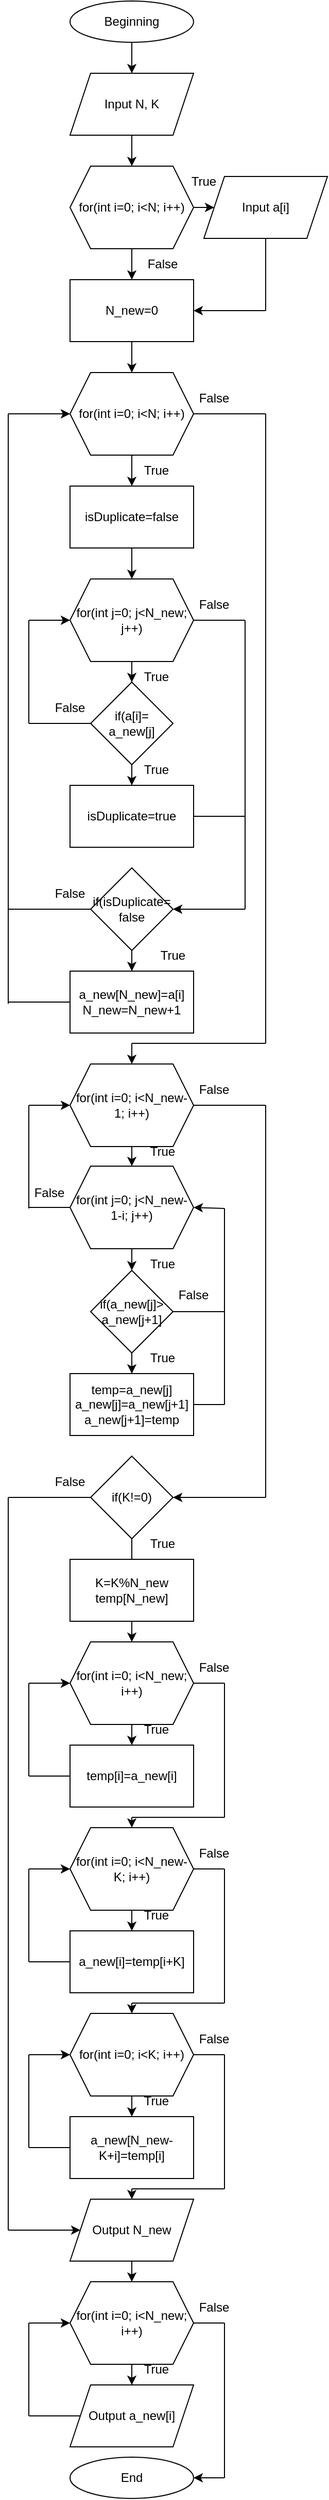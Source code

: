 <mxfile version="22.1.4" type="github">
  <diagram name="Страница — 1" id="l7LLKRYS1CDSjIgACpEa">
    <mxGraphModel dx="1105" dy="595" grid="1" gridSize="10" guides="1" tooltips="1" connect="1" arrows="1" fold="1" page="1" pageScale="1" pageWidth="827" pageHeight="1169" math="0" shadow="0">
      <root>
        <mxCell id="0" />
        <mxCell id="1" parent="0" />
        <mxCell id="WEp8lpsz-W-8RyHc5n8z-14" value="" style="edgeStyle=orthogonalEdgeStyle;rounded=0;orthogonalLoop=1;jettySize=auto;html=1;" edge="1" parent="1" source="WEp8lpsz-W-8RyHc5n8z-1" target="WEp8lpsz-W-8RyHc5n8z-2">
          <mxGeometry relative="1" as="geometry" />
        </mxCell>
        <mxCell id="WEp8lpsz-W-8RyHc5n8z-1" value="Beginning" style="ellipse;whiteSpace=wrap;html=1;" vertex="1" parent="1">
          <mxGeometry x="330" y="40" width="120" height="40" as="geometry" />
        </mxCell>
        <mxCell id="WEp8lpsz-W-8RyHc5n8z-15" value="" style="edgeStyle=orthogonalEdgeStyle;rounded=0;orthogonalLoop=1;jettySize=auto;html=1;" edge="1" parent="1" source="WEp8lpsz-W-8RyHc5n8z-2" target="WEp8lpsz-W-8RyHc5n8z-4">
          <mxGeometry relative="1" as="geometry" />
        </mxCell>
        <mxCell id="WEp8lpsz-W-8RyHc5n8z-2" value="Input N, K" style="shape=parallelogram;perimeter=parallelogramPerimeter;whiteSpace=wrap;html=1;fixedSize=1;" vertex="1" parent="1">
          <mxGeometry x="330" y="110" width="120" height="60" as="geometry" />
        </mxCell>
        <mxCell id="WEp8lpsz-W-8RyHc5n8z-19" value="" style="edgeStyle=orthogonalEdgeStyle;rounded=0;orthogonalLoop=1;jettySize=auto;html=1;" edge="1" parent="1" source="WEp8lpsz-W-8RyHc5n8z-4" target="WEp8lpsz-W-8RyHc5n8z-6">
          <mxGeometry relative="1" as="geometry" />
        </mxCell>
        <mxCell id="WEp8lpsz-W-8RyHc5n8z-4" value="for(int i=0; i&amp;lt;N; i++)" style="shape=hexagon;perimeter=hexagonPerimeter2;whiteSpace=wrap;html=1;fixedSize=1;" vertex="1" parent="1">
          <mxGeometry x="330" y="200" width="120" height="80" as="geometry" />
        </mxCell>
        <mxCell id="WEp8lpsz-W-8RyHc5n8z-5" value="Input a[i]" style="shape=parallelogram;perimeter=parallelogramPerimeter;whiteSpace=wrap;html=1;fixedSize=1;" vertex="1" parent="1">
          <mxGeometry x="460" y="210" width="120" height="60" as="geometry" />
        </mxCell>
        <mxCell id="WEp8lpsz-W-8RyHc5n8z-20" value="" style="edgeStyle=orthogonalEdgeStyle;rounded=0;orthogonalLoop=1;jettySize=auto;html=1;" edge="1" parent="1" source="WEp8lpsz-W-8RyHc5n8z-6" target="WEp8lpsz-W-8RyHc5n8z-7">
          <mxGeometry relative="1" as="geometry" />
        </mxCell>
        <mxCell id="WEp8lpsz-W-8RyHc5n8z-6" value="N_new=0" style="rounded=0;whiteSpace=wrap;html=1;" vertex="1" parent="1">
          <mxGeometry x="330" y="310" width="120" height="60" as="geometry" />
        </mxCell>
        <mxCell id="WEp8lpsz-W-8RyHc5n8z-21" value="" style="edgeStyle=orthogonalEdgeStyle;rounded=0;orthogonalLoop=1;jettySize=auto;html=1;" edge="1" parent="1" source="WEp8lpsz-W-8RyHc5n8z-7" target="WEp8lpsz-W-8RyHc5n8z-8">
          <mxGeometry relative="1" as="geometry" />
        </mxCell>
        <mxCell id="WEp8lpsz-W-8RyHc5n8z-7" value="for(int i=0; i&amp;lt;N; i++)" style="shape=hexagon;perimeter=hexagonPerimeter2;whiteSpace=wrap;html=1;fixedSize=1;" vertex="1" parent="1">
          <mxGeometry x="330" y="400" width="120" height="80" as="geometry" />
        </mxCell>
        <mxCell id="WEp8lpsz-W-8RyHc5n8z-22" value="" style="edgeStyle=orthogonalEdgeStyle;rounded=0;orthogonalLoop=1;jettySize=auto;html=1;" edge="1" parent="1" source="WEp8lpsz-W-8RyHc5n8z-8" target="WEp8lpsz-W-8RyHc5n8z-9">
          <mxGeometry relative="1" as="geometry" />
        </mxCell>
        <mxCell id="WEp8lpsz-W-8RyHc5n8z-8" value="isDuplicate=false" style="rounded=0;whiteSpace=wrap;html=1;" vertex="1" parent="1">
          <mxGeometry x="330" y="510" width="120" height="60" as="geometry" />
        </mxCell>
        <mxCell id="WEp8lpsz-W-8RyHc5n8z-23" value="" style="edgeStyle=orthogonalEdgeStyle;rounded=0;orthogonalLoop=1;jettySize=auto;html=1;" edge="1" parent="1" source="WEp8lpsz-W-8RyHc5n8z-9" target="WEp8lpsz-W-8RyHc5n8z-10">
          <mxGeometry relative="1" as="geometry" />
        </mxCell>
        <mxCell id="WEp8lpsz-W-8RyHc5n8z-9" value="for(int j=0; j&amp;lt;N_new; j++)" style="shape=hexagon;perimeter=hexagonPerimeter2;whiteSpace=wrap;html=1;fixedSize=1;" vertex="1" parent="1">
          <mxGeometry x="330" y="600" width="120" height="80" as="geometry" />
        </mxCell>
        <mxCell id="WEp8lpsz-W-8RyHc5n8z-10" value="if(a[i]=&lt;br&gt;a_new[j]" style="rhombus;whiteSpace=wrap;html=1;" vertex="1" parent="1">
          <mxGeometry x="350" y="700" width="80" height="80" as="geometry" />
        </mxCell>
        <mxCell id="WEp8lpsz-W-8RyHc5n8z-11" value="isDuplicate=true" style="rounded=0;whiteSpace=wrap;html=1;" vertex="1" parent="1">
          <mxGeometry x="330" y="800" width="120" height="60" as="geometry" />
        </mxCell>
        <mxCell id="WEp8lpsz-W-8RyHc5n8z-34" value="" style="edgeStyle=orthogonalEdgeStyle;rounded=0;orthogonalLoop=1;jettySize=auto;html=1;" edge="1" parent="1" source="WEp8lpsz-W-8RyHc5n8z-12" target="WEp8lpsz-W-8RyHc5n8z-13">
          <mxGeometry relative="1" as="geometry" />
        </mxCell>
        <mxCell id="WEp8lpsz-W-8RyHc5n8z-12" value="if(isDuplicate=&lt;br&gt;false" style="rhombus;whiteSpace=wrap;html=1;" vertex="1" parent="1">
          <mxGeometry x="350" y="880" width="80" height="80" as="geometry" />
        </mxCell>
        <mxCell id="WEp8lpsz-W-8RyHc5n8z-13" value="a_new[N_new]=a[i]&lt;br&gt;N_new=N_new+1" style="rounded=0;whiteSpace=wrap;html=1;" vertex="1" parent="1">
          <mxGeometry x="330" y="980" width="120" height="60" as="geometry" />
        </mxCell>
        <mxCell id="WEp8lpsz-W-8RyHc5n8z-16" value="" style="endArrow=classic;html=1;rounded=0;entryX=0;entryY=0.5;entryDx=0;entryDy=0;exitX=1;exitY=0.5;exitDx=0;exitDy=0;" edge="1" parent="1" source="WEp8lpsz-W-8RyHc5n8z-4" target="WEp8lpsz-W-8RyHc5n8z-5">
          <mxGeometry width="50" height="50" relative="1" as="geometry">
            <mxPoint x="390" y="240" as="sourcePoint" />
            <mxPoint x="440" y="190" as="targetPoint" />
          </mxGeometry>
        </mxCell>
        <mxCell id="WEp8lpsz-W-8RyHc5n8z-17" value="" style="endArrow=none;html=1;rounded=0;entryX=0.5;entryY=1;entryDx=0;entryDy=0;" edge="1" parent="1" target="WEp8lpsz-W-8RyHc5n8z-5">
          <mxGeometry width="50" height="50" relative="1" as="geometry">
            <mxPoint x="520" y="340" as="sourcePoint" />
            <mxPoint x="440" y="190" as="targetPoint" />
          </mxGeometry>
        </mxCell>
        <mxCell id="WEp8lpsz-W-8RyHc5n8z-18" value="" style="endArrow=classic;html=1;rounded=0;entryX=1;entryY=0.5;entryDx=0;entryDy=0;" edge="1" parent="1" target="WEp8lpsz-W-8RyHc5n8z-6">
          <mxGeometry width="50" height="50" relative="1" as="geometry">
            <mxPoint x="520" y="340" as="sourcePoint" />
            <mxPoint x="440" y="190" as="targetPoint" />
          </mxGeometry>
        </mxCell>
        <mxCell id="WEp8lpsz-W-8RyHc5n8z-25" value="" style="endArrow=classic;html=1;rounded=0;entryX=0.5;entryY=0;entryDx=0;entryDy=0;exitX=0.5;exitY=1;exitDx=0;exitDy=0;" edge="1" parent="1" source="WEp8lpsz-W-8RyHc5n8z-10" target="WEp8lpsz-W-8RyHc5n8z-11">
          <mxGeometry width="50" height="50" relative="1" as="geometry">
            <mxPoint x="390" y="810" as="sourcePoint" />
            <mxPoint x="440" y="760" as="targetPoint" />
          </mxGeometry>
        </mxCell>
        <mxCell id="WEp8lpsz-W-8RyHc5n8z-26" value="" style="endArrow=none;html=1;rounded=0;exitX=1;exitY=0.5;exitDx=0;exitDy=0;" edge="1" parent="1" source="WEp8lpsz-W-8RyHc5n8z-11">
          <mxGeometry width="50" height="50" relative="1" as="geometry">
            <mxPoint x="390" y="810" as="sourcePoint" />
            <mxPoint x="500" y="830" as="targetPoint" />
          </mxGeometry>
        </mxCell>
        <mxCell id="WEp8lpsz-W-8RyHc5n8z-27" value="" style="endArrow=none;html=1;rounded=0;exitX=1;exitY=0.5;exitDx=0;exitDy=0;" edge="1" parent="1" source="WEp8lpsz-W-8RyHc5n8z-9">
          <mxGeometry width="50" height="50" relative="1" as="geometry">
            <mxPoint x="390" y="810" as="sourcePoint" />
            <mxPoint x="500" y="640" as="targetPoint" />
          </mxGeometry>
        </mxCell>
        <mxCell id="WEp8lpsz-W-8RyHc5n8z-28" value="" style="endArrow=none;html=1;rounded=0;" edge="1" parent="1">
          <mxGeometry width="50" height="50" relative="1" as="geometry">
            <mxPoint x="500" y="920" as="sourcePoint" />
            <mxPoint x="500" y="640" as="targetPoint" />
          </mxGeometry>
        </mxCell>
        <mxCell id="WEp8lpsz-W-8RyHc5n8z-29" value="" style="endArrow=classic;html=1;rounded=0;entryX=1;entryY=0.5;entryDx=0;entryDy=0;" edge="1" parent="1" target="WEp8lpsz-W-8RyHc5n8z-12">
          <mxGeometry width="50" height="50" relative="1" as="geometry">
            <mxPoint x="500" y="920" as="sourcePoint" />
            <mxPoint x="420" y="760" as="targetPoint" />
          </mxGeometry>
        </mxCell>
        <mxCell id="WEp8lpsz-W-8RyHc5n8z-30" value="" style="endArrow=none;html=1;rounded=0;entryX=0;entryY=0.5;entryDx=0;entryDy=0;" edge="1" parent="1" target="WEp8lpsz-W-8RyHc5n8z-10">
          <mxGeometry width="50" height="50" relative="1" as="geometry">
            <mxPoint x="290" y="740" as="sourcePoint" />
            <mxPoint x="420" y="760" as="targetPoint" />
          </mxGeometry>
        </mxCell>
        <mxCell id="WEp8lpsz-W-8RyHc5n8z-31" value="" style="endArrow=none;html=1;rounded=0;" edge="1" parent="1">
          <mxGeometry width="50" height="50" relative="1" as="geometry">
            <mxPoint x="290" y="740" as="sourcePoint" />
            <mxPoint x="290" y="640" as="targetPoint" />
          </mxGeometry>
        </mxCell>
        <mxCell id="WEp8lpsz-W-8RyHc5n8z-32" value="" style="endArrow=classic;html=1;rounded=0;entryX=0;entryY=0.5;entryDx=0;entryDy=0;" edge="1" parent="1" target="WEp8lpsz-W-8RyHc5n8z-9">
          <mxGeometry width="50" height="50" relative="1" as="geometry">
            <mxPoint x="290" y="640" as="sourcePoint" />
            <mxPoint x="420" y="760" as="targetPoint" />
          </mxGeometry>
        </mxCell>
        <mxCell id="WEp8lpsz-W-8RyHc5n8z-33" value="" style="endArrow=classic;html=1;rounded=0;entryX=0;entryY=0.5;entryDx=0;entryDy=0;" edge="1" parent="1" target="WEp8lpsz-W-8RyHc5n8z-7">
          <mxGeometry width="50" height="50" relative="1" as="geometry">
            <mxPoint x="270" y="440" as="sourcePoint" />
            <mxPoint x="420" y="810" as="targetPoint" />
          </mxGeometry>
        </mxCell>
        <mxCell id="WEp8lpsz-W-8RyHc5n8z-35" value="" style="endArrow=none;html=1;rounded=0;" edge="1" parent="1">
          <mxGeometry width="50" height="50" relative="1" as="geometry">
            <mxPoint x="270" y="1011.6" as="sourcePoint" />
            <mxPoint x="270" y="440" as="targetPoint" />
          </mxGeometry>
        </mxCell>
        <mxCell id="WEp8lpsz-W-8RyHc5n8z-36" value="" style="endArrow=none;html=1;rounded=0;entryX=0;entryY=0.5;entryDx=0;entryDy=0;" edge="1" parent="1" target="WEp8lpsz-W-8RyHc5n8z-13">
          <mxGeometry width="50" height="50" relative="1" as="geometry">
            <mxPoint x="270" y="1010" as="sourcePoint" />
            <mxPoint x="430" y="1030" as="targetPoint" />
          </mxGeometry>
        </mxCell>
        <mxCell id="WEp8lpsz-W-8RyHc5n8z-37" value="" style="endArrow=none;html=1;rounded=0;exitX=0;exitY=0.5;exitDx=0;exitDy=0;" edge="1" parent="1" source="WEp8lpsz-W-8RyHc5n8z-12">
          <mxGeometry width="50" height="50" relative="1" as="geometry">
            <mxPoint x="460" y="770" as="sourcePoint" />
            <mxPoint x="270" y="920" as="targetPoint" />
          </mxGeometry>
        </mxCell>
        <mxCell id="WEp8lpsz-W-8RyHc5n8z-38" value="" style="endArrow=none;html=1;rounded=0;entryX=1;entryY=0.5;entryDx=0;entryDy=0;" edge="1" parent="1" target="WEp8lpsz-W-8RyHc5n8z-7">
          <mxGeometry width="50" height="50" relative="1" as="geometry">
            <mxPoint x="520" y="440" as="sourcePoint" />
            <mxPoint x="510" y="480" as="targetPoint" />
          </mxGeometry>
        </mxCell>
        <mxCell id="WEp8lpsz-W-8RyHc5n8z-39" value="" style="endArrow=none;html=1;rounded=0;" edge="1" parent="1">
          <mxGeometry width="50" height="50" relative="1" as="geometry">
            <mxPoint x="520" y="1050" as="sourcePoint" />
            <mxPoint x="520" y="440" as="targetPoint" />
          </mxGeometry>
        </mxCell>
        <mxCell id="WEp8lpsz-W-8RyHc5n8z-40" value="for(int i=0; i&amp;lt;N_new-1; i++)" style="shape=hexagon;perimeter=hexagonPerimeter2;whiteSpace=wrap;html=1;fixedSize=1;" vertex="1" parent="1">
          <mxGeometry x="330" y="1070" width="120" height="80" as="geometry" />
        </mxCell>
        <mxCell id="WEp8lpsz-W-8RyHc5n8z-41" value="" style="endArrow=classic;html=1;rounded=0;entryX=0.5;entryY=0;entryDx=0;entryDy=0;" edge="1" parent="1" target="WEp8lpsz-W-8RyHc5n8z-40">
          <mxGeometry width="50" height="50" relative="1" as="geometry">
            <mxPoint x="390" y="1050" as="sourcePoint" />
            <mxPoint x="480" y="1080" as="targetPoint" />
          </mxGeometry>
        </mxCell>
        <mxCell id="WEp8lpsz-W-8RyHc5n8z-46" value="" style="edgeStyle=orthogonalEdgeStyle;rounded=0;orthogonalLoop=1;jettySize=auto;html=1;" edge="1" parent="1" source="WEp8lpsz-W-8RyHc5n8z-42" target="WEp8lpsz-W-8RyHc5n8z-43">
          <mxGeometry relative="1" as="geometry" />
        </mxCell>
        <mxCell id="WEp8lpsz-W-8RyHc5n8z-42" value="for(int j=0; j&amp;lt;N_new-1-i; j++)" style="shape=hexagon;perimeter=hexagonPerimeter2;whiteSpace=wrap;html=1;fixedSize=1;" vertex="1" parent="1">
          <mxGeometry x="330" y="1169" width="120" height="80" as="geometry" />
        </mxCell>
        <mxCell id="WEp8lpsz-W-8RyHc5n8z-47" value="" style="edgeStyle=orthogonalEdgeStyle;rounded=0;orthogonalLoop=1;jettySize=auto;html=1;" edge="1" parent="1" source="WEp8lpsz-W-8RyHc5n8z-43" target="WEp8lpsz-W-8RyHc5n8z-44">
          <mxGeometry relative="1" as="geometry" />
        </mxCell>
        <mxCell id="WEp8lpsz-W-8RyHc5n8z-43" value="if(a_new[j]&amp;gt;&lt;br&gt;a_new[j+1]" style="rhombus;whiteSpace=wrap;html=1;" vertex="1" parent="1">
          <mxGeometry x="350" y="1270" width="80" height="80" as="geometry" />
        </mxCell>
        <mxCell id="WEp8lpsz-W-8RyHc5n8z-44" value="temp=a_new[j]&lt;br&gt;a_new[j]=a_new[j+1]&lt;br&gt;a_new[j+1]=temp" style="rounded=0;whiteSpace=wrap;html=1;" vertex="1" parent="1">
          <mxGeometry x="330" y="1370" width="120" height="60" as="geometry" />
        </mxCell>
        <mxCell id="WEp8lpsz-W-8RyHc5n8z-45" value="" style="endArrow=classic;html=1;rounded=0;entryX=0.5;entryY=0;entryDx=0;entryDy=0;exitX=0.5;exitY=1;exitDx=0;exitDy=0;" edge="1" parent="1" source="WEp8lpsz-W-8RyHc5n8z-40" target="WEp8lpsz-W-8RyHc5n8z-42">
          <mxGeometry width="50" height="50" relative="1" as="geometry">
            <mxPoint x="460" y="1250" as="sourcePoint" />
            <mxPoint x="510" y="1200" as="targetPoint" />
          </mxGeometry>
        </mxCell>
        <mxCell id="WEp8lpsz-W-8RyHc5n8z-48" value="" style="endArrow=none;html=1;rounded=0;exitX=0;exitY=0.5;exitDx=0;exitDy=0;" edge="1" parent="1" source="WEp8lpsz-W-8RyHc5n8z-42">
          <mxGeometry width="50" height="50" relative="1" as="geometry">
            <mxPoint x="460" y="1250" as="sourcePoint" />
            <mxPoint x="290" y="1209" as="targetPoint" />
          </mxGeometry>
        </mxCell>
        <mxCell id="WEp8lpsz-W-8RyHc5n8z-49" value="" style="endArrow=none;html=1;rounded=0;" edge="1" parent="1">
          <mxGeometry width="50" height="50" relative="1" as="geometry">
            <mxPoint x="480" y="1310" as="sourcePoint" />
            <mxPoint x="430" y="1310" as="targetPoint" />
          </mxGeometry>
        </mxCell>
        <mxCell id="WEp8lpsz-W-8RyHc5n8z-50" value="" style="endArrow=none;html=1;rounded=0;" edge="1" parent="1">
          <mxGeometry width="50" height="50" relative="1" as="geometry">
            <mxPoint x="480" y="1400" as="sourcePoint" />
            <mxPoint x="450" y="1400" as="targetPoint" />
          </mxGeometry>
        </mxCell>
        <mxCell id="WEp8lpsz-W-8RyHc5n8z-51" value="" style="endArrow=none;html=1;rounded=0;" edge="1" parent="1">
          <mxGeometry width="50" height="50" relative="1" as="geometry">
            <mxPoint x="290" y="1210" as="sourcePoint" />
            <mxPoint x="290" y="1110" as="targetPoint" />
          </mxGeometry>
        </mxCell>
        <mxCell id="WEp8lpsz-W-8RyHc5n8z-52" value="" style="endArrow=classic;html=1;rounded=0;entryX=0;entryY=0.5;entryDx=0;entryDy=0;" edge="1" parent="1" target="WEp8lpsz-W-8RyHc5n8z-40">
          <mxGeometry width="50" height="50" relative="1" as="geometry">
            <mxPoint x="290" y="1110" as="sourcePoint" />
            <mxPoint x="510" y="1200" as="targetPoint" />
          </mxGeometry>
        </mxCell>
        <mxCell id="WEp8lpsz-W-8RyHc5n8z-53" value="" style="endArrow=none;html=1;rounded=0;" edge="1" parent="1">
          <mxGeometry width="50" height="50" relative="1" as="geometry">
            <mxPoint x="520" y="1050" as="sourcePoint" />
            <mxPoint x="390" y="1050" as="targetPoint" />
          </mxGeometry>
        </mxCell>
        <mxCell id="WEp8lpsz-W-8RyHc5n8z-54" value="" style="endArrow=none;html=1;rounded=0;exitX=1;exitY=0.5;exitDx=0;exitDy=0;" edge="1" parent="1" source="WEp8lpsz-W-8RyHc5n8z-40">
          <mxGeometry width="50" height="50" relative="1" as="geometry">
            <mxPoint x="460" y="1250" as="sourcePoint" />
            <mxPoint x="520" y="1110" as="targetPoint" />
          </mxGeometry>
        </mxCell>
        <mxCell id="WEp8lpsz-W-8RyHc5n8z-55" value="" style="endArrow=none;html=1;rounded=0;" edge="1" parent="1">
          <mxGeometry width="50" height="50" relative="1" as="geometry">
            <mxPoint x="520" y="1490" as="sourcePoint" />
            <mxPoint x="520" y="1110" as="targetPoint" />
          </mxGeometry>
        </mxCell>
        <mxCell id="WEp8lpsz-W-8RyHc5n8z-66" value="" style="edgeStyle=orthogonalEdgeStyle;rounded=0;orthogonalLoop=1;jettySize=auto;html=1;" edge="1" parent="1" source="WEp8lpsz-W-8RyHc5n8z-57" target="WEp8lpsz-W-8RyHc5n8z-60">
          <mxGeometry relative="1" as="geometry" />
        </mxCell>
        <mxCell id="WEp8lpsz-W-8RyHc5n8z-57" value="if(K!=0)" style="rhombus;whiteSpace=wrap;html=1;" vertex="1" parent="1">
          <mxGeometry x="350" y="1450" width="80" height="80" as="geometry" />
        </mxCell>
        <mxCell id="WEp8lpsz-W-8RyHc5n8z-58" value="" style="endArrow=classic;html=1;rounded=0;entryX=1;entryY=0.5;entryDx=0;entryDy=0;" edge="1" parent="1" target="WEp8lpsz-W-8RyHc5n8z-57">
          <mxGeometry width="50" height="50" relative="1" as="geometry">
            <mxPoint x="520" y="1490" as="sourcePoint" />
            <mxPoint x="510" y="1380" as="targetPoint" />
          </mxGeometry>
        </mxCell>
        <mxCell id="WEp8lpsz-W-8RyHc5n8z-59" value="K=K%N_new&lt;br&gt;temp[N_new]" style="rounded=0;whiteSpace=wrap;html=1;" vertex="1" parent="1">
          <mxGeometry x="330" y="1550" width="120" height="60" as="geometry" />
        </mxCell>
        <mxCell id="WEp8lpsz-W-8RyHc5n8z-60" value="for(int i=0; i&amp;lt;N_new; i++)" style="shape=hexagon;perimeter=hexagonPerimeter2;whiteSpace=wrap;html=1;fixedSize=1;" vertex="1" parent="1">
          <mxGeometry x="330" y="1630" width="120" height="80" as="geometry" />
        </mxCell>
        <mxCell id="WEp8lpsz-W-8RyHc5n8z-61" value="temp[i]=a_new[i]" style="rounded=0;whiteSpace=wrap;html=1;" vertex="1" parent="1">
          <mxGeometry x="330" y="1730" width="120" height="60" as="geometry" />
        </mxCell>
        <mxCell id="WEp8lpsz-W-8RyHc5n8z-62" value="for(int i=0; i&amp;lt;N_new-K; i++)" style="shape=hexagon;perimeter=hexagonPerimeter2;whiteSpace=wrap;html=1;fixedSize=1;" vertex="1" parent="1">
          <mxGeometry x="330" y="1810" width="120" height="80" as="geometry" />
        </mxCell>
        <mxCell id="WEp8lpsz-W-8RyHc5n8z-63" value="a_new[i]=temp[i+K]" style="rounded=0;whiteSpace=wrap;html=1;" vertex="1" parent="1">
          <mxGeometry x="330" y="1910" width="120" height="60" as="geometry" />
        </mxCell>
        <mxCell id="WEp8lpsz-W-8RyHc5n8z-64" value="for(int i=0; i&amp;lt;K; i++)" style="shape=hexagon;perimeter=hexagonPerimeter2;whiteSpace=wrap;html=1;fixedSize=1;" vertex="1" parent="1">
          <mxGeometry x="330" y="1990" width="120" height="80" as="geometry" />
        </mxCell>
        <mxCell id="WEp8lpsz-W-8RyHc5n8z-65" value="a_new[N_new-K+i]=temp[i]" style="rounded=0;whiteSpace=wrap;html=1;" vertex="1" parent="1">
          <mxGeometry x="330" y="2090" width="120" height="60" as="geometry" />
        </mxCell>
        <mxCell id="WEp8lpsz-W-8RyHc5n8z-69" value="" style="endArrow=classic;html=1;rounded=0;entryX=0.5;entryY=0;entryDx=0;entryDy=0;exitX=0.5;exitY=1;exitDx=0;exitDy=0;" edge="1" parent="1" source="WEp8lpsz-W-8RyHc5n8z-60" target="WEp8lpsz-W-8RyHc5n8z-61">
          <mxGeometry width="50" height="50" relative="1" as="geometry">
            <mxPoint x="460" y="1670" as="sourcePoint" />
            <mxPoint x="510" y="1620" as="targetPoint" />
          </mxGeometry>
        </mxCell>
        <mxCell id="WEp8lpsz-W-8RyHc5n8z-70" value="" style="endArrow=none;html=1;rounded=0;exitX=0;exitY=0.5;exitDx=0;exitDy=0;" edge="1" parent="1" source="WEp8lpsz-W-8RyHc5n8z-61">
          <mxGeometry width="50" height="50" relative="1" as="geometry">
            <mxPoint x="460" y="1670" as="sourcePoint" />
            <mxPoint x="290" y="1760" as="targetPoint" />
          </mxGeometry>
        </mxCell>
        <mxCell id="WEp8lpsz-W-8RyHc5n8z-71" value="" style="endArrow=none;html=1;rounded=0;" edge="1" parent="1">
          <mxGeometry width="50" height="50" relative="1" as="geometry">
            <mxPoint x="290" y="1760" as="sourcePoint" />
            <mxPoint x="290" y="1670" as="targetPoint" />
          </mxGeometry>
        </mxCell>
        <mxCell id="WEp8lpsz-W-8RyHc5n8z-72" value="" style="endArrow=classic;html=1;rounded=0;entryX=0;entryY=0.5;entryDx=0;entryDy=0;" edge="1" parent="1" target="WEp8lpsz-W-8RyHc5n8z-60">
          <mxGeometry width="50" height="50" relative="1" as="geometry">
            <mxPoint x="290" y="1670" as="sourcePoint" />
            <mxPoint x="510" y="1620" as="targetPoint" />
          </mxGeometry>
        </mxCell>
        <mxCell id="WEp8lpsz-W-8RyHc5n8z-73" value="" style="endArrow=none;html=1;rounded=0;exitX=0;exitY=0.5;exitDx=0;exitDy=0;" edge="1" parent="1">
          <mxGeometry width="50" height="50" relative="1" as="geometry">
            <mxPoint x="330" y="1940" as="sourcePoint" />
            <mxPoint x="290" y="1940" as="targetPoint" />
          </mxGeometry>
        </mxCell>
        <mxCell id="WEp8lpsz-W-8RyHc5n8z-74" value="" style="endArrow=none;html=1;rounded=0;" edge="1" parent="1">
          <mxGeometry width="50" height="50" relative="1" as="geometry">
            <mxPoint x="290" y="1940" as="sourcePoint" />
            <mxPoint x="290" y="1850" as="targetPoint" />
          </mxGeometry>
        </mxCell>
        <mxCell id="WEp8lpsz-W-8RyHc5n8z-75" value="" style="endArrow=classic;html=1;rounded=0;entryX=0;entryY=0.5;entryDx=0;entryDy=0;" edge="1" parent="1">
          <mxGeometry width="50" height="50" relative="1" as="geometry">
            <mxPoint x="290" y="1850" as="sourcePoint" />
            <mxPoint x="330" y="1850" as="targetPoint" />
          </mxGeometry>
        </mxCell>
        <mxCell id="WEp8lpsz-W-8RyHc5n8z-76" value="" style="endArrow=none;html=1;rounded=0;exitX=0;exitY=0.5;exitDx=0;exitDy=0;" edge="1" parent="1">
          <mxGeometry width="50" height="50" relative="1" as="geometry">
            <mxPoint x="330" y="2120" as="sourcePoint" />
            <mxPoint x="290" y="2120" as="targetPoint" />
          </mxGeometry>
        </mxCell>
        <mxCell id="WEp8lpsz-W-8RyHc5n8z-77" value="" style="endArrow=none;html=1;rounded=0;" edge="1" parent="1">
          <mxGeometry width="50" height="50" relative="1" as="geometry">
            <mxPoint x="290" y="2120" as="sourcePoint" />
            <mxPoint x="290" y="2030" as="targetPoint" />
          </mxGeometry>
        </mxCell>
        <mxCell id="WEp8lpsz-W-8RyHc5n8z-78" value="" style="endArrow=classic;html=1;rounded=0;entryX=0;entryY=0.5;entryDx=0;entryDy=0;" edge="1" parent="1">
          <mxGeometry width="50" height="50" relative="1" as="geometry">
            <mxPoint x="290" y="2030" as="sourcePoint" />
            <mxPoint x="330" y="2030" as="targetPoint" />
          </mxGeometry>
        </mxCell>
        <mxCell id="WEp8lpsz-W-8RyHc5n8z-79" value="" style="endArrow=none;html=1;rounded=0;entryX=1;entryY=0.5;entryDx=0;entryDy=0;" edge="1" parent="1" target="WEp8lpsz-W-8RyHc5n8z-60">
          <mxGeometry width="50" height="50" relative="1" as="geometry">
            <mxPoint x="480" y="1670" as="sourcePoint" />
            <mxPoint x="510" y="1760" as="targetPoint" />
          </mxGeometry>
        </mxCell>
        <mxCell id="WEp8lpsz-W-8RyHc5n8z-80" value="" style="endArrow=none;html=1;rounded=0;" edge="1" parent="1">
          <mxGeometry width="50" height="50" relative="1" as="geometry">
            <mxPoint x="480" y="1800" as="sourcePoint" />
            <mxPoint x="480" y="1670" as="targetPoint" />
          </mxGeometry>
        </mxCell>
        <mxCell id="WEp8lpsz-W-8RyHc5n8z-81" value="" style="endArrow=none;html=1;rounded=0;" edge="1" parent="1">
          <mxGeometry width="50" height="50" relative="1" as="geometry">
            <mxPoint x="480" y="1800" as="sourcePoint" />
            <mxPoint x="390" y="1800" as="targetPoint" />
          </mxGeometry>
        </mxCell>
        <mxCell id="WEp8lpsz-W-8RyHc5n8z-82" value="" style="endArrow=classic;html=1;rounded=0;entryX=0.5;entryY=0;entryDx=0;entryDy=0;" edge="1" parent="1" target="WEp8lpsz-W-8RyHc5n8z-62">
          <mxGeometry width="50" height="50" relative="1" as="geometry">
            <mxPoint x="390" y="1800" as="sourcePoint" />
            <mxPoint x="510" y="1760" as="targetPoint" />
          </mxGeometry>
        </mxCell>
        <mxCell id="WEp8lpsz-W-8RyHc5n8z-83" value="" style="endArrow=classic;html=1;rounded=0;entryX=0.5;entryY=0;entryDx=0;entryDy=0;exitX=0.5;exitY=1;exitDx=0;exitDy=0;" edge="1" parent="1">
          <mxGeometry width="50" height="50" relative="1" as="geometry">
            <mxPoint x="390" y="1890" as="sourcePoint" />
            <mxPoint x="390" y="1910" as="targetPoint" />
          </mxGeometry>
        </mxCell>
        <mxCell id="WEp8lpsz-W-8RyHc5n8z-84" value="" style="endArrow=none;html=1;rounded=0;entryX=1;entryY=0.5;entryDx=0;entryDy=0;" edge="1" parent="1">
          <mxGeometry width="50" height="50" relative="1" as="geometry">
            <mxPoint x="480" y="1850" as="sourcePoint" />
            <mxPoint x="450" y="1850" as="targetPoint" />
          </mxGeometry>
        </mxCell>
        <mxCell id="WEp8lpsz-W-8RyHc5n8z-85" value="" style="endArrow=none;html=1;rounded=0;" edge="1" parent="1">
          <mxGeometry width="50" height="50" relative="1" as="geometry">
            <mxPoint x="480" y="1980" as="sourcePoint" />
            <mxPoint x="480" y="1850" as="targetPoint" />
          </mxGeometry>
        </mxCell>
        <mxCell id="WEp8lpsz-W-8RyHc5n8z-86" value="" style="endArrow=none;html=1;rounded=0;" edge="1" parent="1">
          <mxGeometry width="50" height="50" relative="1" as="geometry">
            <mxPoint x="480" y="1980" as="sourcePoint" />
            <mxPoint x="390" y="1980" as="targetPoint" />
          </mxGeometry>
        </mxCell>
        <mxCell id="WEp8lpsz-W-8RyHc5n8z-87" value="" style="endArrow=classic;html=1;rounded=0;entryX=0.5;entryY=0;entryDx=0;entryDy=0;" edge="1" parent="1">
          <mxGeometry width="50" height="50" relative="1" as="geometry">
            <mxPoint x="390" y="1980" as="sourcePoint" />
            <mxPoint x="390" y="1990" as="targetPoint" />
          </mxGeometry>
        </mxCell>
        <mxCell id="WEp8lpsz-W-8RyHc5n8z-88" value="" style="endArrow=classic;html=1;rounded=0;entryX=0.5;entryY=0;entryDx=0;entryDy=0;exitX=0.5;exitY=1;exitDx=0;exitDy=0;" edge="1" parent="1">
          <mxGeometry width="50" height="50" relative="1" as="geometry">
            <mxPoint x="390" y="2070" as="sourcePoint" />
            <mxPoint x="390" y="2090" as="targetPoint" />
          </mxGeometry>
        </mxCell>
        <mxCell id="WEp8lpsz-W-8RyHc5n8z-89" value="" style="endArrow=none;html=1;rounded=0;entryX=1;entryY=0.5;entryDx=0;entryDy=0;" edge="1" parent="1">
          <mxGeometry width="50" height="50" relative="1" as="geometry">
            <mxPoint x="480" y="2030" as="sourcePoint" />
            <mxPoint x="450" y="2030" as="targetPoint" />
          </mxGeometry>
        </mxCell>
        <mxCell id="WEp8lpsz-W-8RyHc5n8z-90" value="" style="endArrow=none;html=1;rounded=0;" edge="1" parent="1">
          <mxGeometry width="50" height="50" relative="1" as="geometry">
            <mxPoint x="480" y="2160" as="sourcePoint" />
            <mxPoint x="480" y="2030" as="targetPoint" />
          </mxGeometry>
        </mxCell>
        <mxCell id="WEp8lpsz-W-8RyHc5n8z-91" value="" style="endArrow=none;html=1;rounded=0;" edge="1" parent="1">
          <mxGeometry width="50" height="50" relative="1" as="geometry">
            <mxPoint x="480" y="2160" as="sourcePoint" />
            <mxPoint x="390" y="2160" as="targetPoint" />
          </mxGeometry>
        </mxCell>
        <mxCell id="WEp8lpsz-W-8RyHc5n8z-92" value="" style="endArrow=classic;html=1;rounded=0;entryX=0.5;entryY=0;entryDx=0;entryDy=0;" edge="1" parent="1">
          <mxGeometry width="50" height="50" relative="1" as="geometry">
            <mxPoint x="390" y="2160" as="sourcePoint" />
            <mxPoint x="390" y="2170" as="targetPoint" />
          </mxGeometry>
        </mxCell>
        <mxCell id="WEp8lpsz-W-8RyHc5n8z-97" value="" style="edgeStyle=orthogonalEdgeStyle;rounded=0;orthogonalLoop=1;jettySize=auto;html=1;" edge="1" parent="1" source="WEp8lpsz-W-8RyHc5n8z-93" target="WEp8lpsz-W-8RyHc5n8z-94">
          <mxGeometry relative="1" as="geometry" />
        </mxCell>
        <mxCell id="WEp8lpsz-W-8RyHc5n8z-93" value="Output N_new" style="shape=parallelogram;perimeter=parallelogramPerimeter;whiteSpace=wrap;html=1;fixedSize=1;" vertex="1" parent="1">
          <mxGeometry x="330" y="2170" width="120" height="60" as="geometry" />
        </mxCell>
        <mxCell id="WEp8lpsz-W-8RyHc5n8z-98" value="" style="edgeStyle=orthogonalEdgeStyle;rounded=0;orthogonalLoop=1;jettySize=auto;html=1;" edge="1" parent="1" source="WEp8lpsz-W-8RyHc5n8z-94" target="WEp8lpsz-W-8RyHc5n8z-96">
          <mxGeometry relative="1" as="geometry" />
        </mxCell>
        <mxCell id="WEp8lpsz-W-8RyHc5n8z-94" value="for(int i=0; i&amp;lt;N_new; i++)" style="shape=hexagon;perimeter=hexagonPerimeter2;whiteSpace=wrap;html=1;fixedSize=1;" vertex="1" parent="1">
          <mxGeometry x="330" y="2250" width="120" height="80" as="geometry" />
        </mxCell>
        <mxCell id="WEp8lpsz-W-8RyHc5n8z-96" value="Output a_new[i]" style="shape=parallelogram;perimeter=parallelogramPerimeter;whiteSpace=wrap;html=1;fixedSize=1;" vertex="1" parent="1">
          <mxGeometry x="330" y="2350" width="120" height="60" as="geometry" />
        </mxCell>
        <mxCell id="WEp8lpsz-W-8RyHc5n8z-99" value="" style="endArrow=none;html=1;rounded=0;exitX=0;exitY=0.5;exitDx=0;exitDy=0;" edge="1" parent="1" source="WEp8lpsz-W-8RyHc5n8z-96">
          <mxGeometry width="50" height="50" relative="1" as="geometry">
            <mxPoint x="460" y="2260" as="sourcePoint" />
            <mxPoint x="290" y="2380" as="targetPoint" />
          </mxGeometry>
        </mxCell>
        <mxCell id="WEp8lpsz-W-8RyHc5n8z-100" value="" style="endArrow=none;html=1;rounded=0;" edge="1" parent="1">
          <mxGeometry width="50" height="50" relative="1" as="geometry">
            <mxPoint x="290" y="2380" as="sourcePoint" />
            <mxPoint x="290" y="2290" as="targetPoint" />
          </mxGeometry>
        </mxCell>
        <mxCell id="WEp8lpsz-W-8RyHc5n8z-101" value="" style="endArrow=classic;html=1;rounded=0;entryX=0;entryY=0.5;entryDx=0;entryDy=0;" edge="1" parent="1" target="WEp8lpsz-W-8RyHc5n8z-94">
          <mxGeometry width="50" height="50" relative="1" as="geometry">
            <mxPoint x="290" y="2290" as="sourcePoint" />
            <mxPoint x="510" y="2210" as="targetPoint" />
          </mxGeometry>
        </mxCell>
        <mxCell id="WEp8lpsz-W-8RyHc5n8z-102" value="" style="endArrow=none;html=1;rounded=0;exitX=1;exitY=0.5;exitDx=0;exitDy=0;" edge="1" parent="1" source="WEp8lpsz-W-8RyHc5n8z-94">
          <mxGeometry width="50" height="50" relative="1" as="geometry">
            <mxPoint x="460" y="2260" as="sourcePoint" />
            <mxPoint x="480" y="2290" as="targetPoint" />
          </mxGeometry>
        </mxCell>
        <mxCell id="WEp8lpsz-W-8RyHc5n8z-103" value="" style="endArrow=none;html=1;rounded=0;" edge="1" parent="1">
          <mxGeometry width="50" height="50" relative="1" as="geometry">
            <mxPoint x="480" y="2440" as="sourcePoint" />
            <mxPoint x="480" y="2290" as="targetPoint" />
          </mxGeometry>
        </mxCell>
        <mxCell id="WEp8lpsz-W-8RyHc5n8z-104" value="End" style="ellipse;whiteSpace=wrap;html=1;" vertex="1" parent="1">
          <mxGeometry x="330" y="2420" width="120" height="40" as="geometry" />
        </mxCell>
        <mxCell id="WEp8lpsz-W-8RyHc5n8z-105" value="" style="endArrow=classic;html=1;rounded=0;entryX=1;entryY=0.5;entryDx=0;entryDy=0;" edge="1" parent="1" target="WEp8lpsz-W-8RyHc5n8z-104">
          <mxGeometry width="50" height="50" relative="1" as="geometry">
            <mxPoint x="480" y="2440" as="sourcePoint" />
            <mxPoint x="510" y="2210" as="targetPoint" />
          </mxGeometry>
        </mxCell>
        <mxCell id="WEp8lpsz-W-8RyHc5n8z-106" value="True" style="text;html=1;strokeColor=none;fillColor=none;align=center;verticalAlign=middle;whiteSpace=wrap;rounded=0;" vertex="1" parent="1">
          <mxGeometry x="430" y="200" width="60" height="30" as="geometry" />
        </mxCell>
        <mxCell id="WEp8lpsz-W-8RyHc5n8z-107" value="True" style="text;html=1;strokeColor=none;fillColor=none;align=center;verticalAlign=middle;whiteSpace=wrap;rounded=0;" vertex="1" parent="1">
          <mxGeometry x="384" y="480" width="60" height="30" as="geometry" />
        </mxCell>
        <mxCell id="WEp8lpsz-W-8RyHc5n8z-108" value="True" style="text;html=1;strokeColor=none;fillColor=none;align=center;verticalAlign=middle;whiteSpace=wrap;rounded=0;" vertex="1" parent="1">
          <mxGeometry x="384" y="680" width="60" height="30" as="geometry" />
        </mxCell>
        <mxCell id="WEp8lpsz-W-8RyHc5n8z-109" value="True" style="text;html=1;strokeColor=none;fillColor=none;align=center;verticalAlign=middle;whiteSpace=wrap;rounded=0;" vertex="1" parent="1">
          <mxGeometry x="400" y="950" width="60" height="30" as="geometry" />
        </mxCell>
        <mxCell id="WEp8lpsz-W-8RyHc5n8z-110" value="True" style="text;html=1;strokeColor=none;fillColor=none;align=center;verticalAlign=middle;whiteSpace=wrap;rounded=0;" vertex="1" parent="1">
          <mxGeometry x="390" y="1140" width="60" height="30" as="geometry" />
        </mxCell>
        <mxCell id="WEp8lpsz-W-8RyHc5n8z-111" value="True" style="text;html=1;strokeColor=none;fillColor=none;align=center;verticalAlign=middle;whiteSpace=wrap;rounded=0;" vertex="1" parent="1">
          <mxGeometry x="390" y="1249" width="60" height="30" as="geometry" />
        </mxCell>
        <mxCell id="WEp8lpsz-W-8RyHc5n8z-112" value="True" style="text;html=1;strokeColor=none;fillColor=none;align=center;verticalAlign=middle;whiteSpace=wrap;rounded=0;" vertex="1" parent="1">
          <mxGeometry x="390" y="1340" width="60" height="30" as="geometry" />
        </mxCell>
        <mxCell id="WEp8lpsz-W-8RyHc5n8z-113" value="" style="endArrow=none;html=1;rounded=0;" edge="1" parent="1">
          <mxGeometry width="50" height="50" relative="1" as="geometry">
            <mxPoint x="480" y="1210" as="sourcePoint" />
            <mxPoint x="480" y="1400" as="targetPoint" />
          </mxGeometry>
        </mxCell>
        <mxCell id="WEp8lpsz-W-8RyHc5n8z-114" value="" style="endArrow=classic;html=1;rounded=0;entryX=1;entryY=0.5;entryDx=0;entryDy=0;" edge="1" parent="1" target="WEp8lpsz-W-8RyHc5n8z-42">
          <mxGeometry width="50" height="50" relative="1" as="geometry">
            <mxPoint x="480" y="1210" as="sourcePoint" />
            <mxPoint x="550" y="1130" as="targetPoint" />
          </mxGeometry>
        </mxCell>
        <mxCell id="WEp8lpsz-W-8RyHc5n8z-115" value="" style="endArrow=none;html=1;rounded=0;entryX=0;entryY=0.5;entryDx=0;entryDy=0;" edge="1" parent="1" target="WEp8lpsz-W-8RyHc5n8z-57">
          <mxGeometry width="50" height="50" relative="1" as="geometry">
            <mxPoint x="270" y="1490" as="sourcePoint" />
            <mxPoint x="550" y="1730" as="targetPoint" />
          </mxGeometry>
        </mxCell>
        <mxCell id="WEp8lpsz-W-8RyHc5n8z-116" value="" style="endArrow=none;html=1;rounded=0;" edge="1" parent="1">
          <mxGeometry width="50" height="50" relative="1" as="geometry">
            <mxPoint x="270" y="2200" as="sourcePoint" />
            <mxPoint x="270" y="1490" as="targetPoint" />
          </mxGeometry>
        </mxCell>
        <mxCell id="WEp8lpsz-W-8RyHc5n8z-117" value="" style="endArrow=classic;html=1;rounded=0;entryX=0;entryY=0.5;entryDx=0;entryDy=0;" edge="1" parent="1" target="WEp8lpsz-W-8RyHc5n8z-93">
          <mxGeometry width="50" height="50" relative="1" as="geometry">
            <mxPoint x="270" y="2200" as="sourcePoint" />
            <mxPoint x="550" y="1940" as="targetPoint" />
          </mxGeometry>
        </mxCell>
        <mxCell id="WEp8lpsz-W-8RyHc5n8z-118" value="True" style="text;html=1;strokeColor=none;fillColor=none;align=center;verticalAlign=middle;whiteSpace=wrap;rounded=0;" vertex="1" parent="1">
          <mxGeometry x="390" y="1520" width="60" height="30" as="geometry" />
        </mxCell>
        <mxCell id="WEp8lpsz-W-8RyHc5n8z-119" value="True" style="text;html=1;strokeColor=none;fillColor=none;align=center;verticalAlign=middle;whiteSpace=wrap;rounded=0;" vertex="1" parent="1">
          <mxGeometry x="384" y="1700" width="60" height="30" as="geometry" />
        </mxCell>
        <mxCell id="WEp8lpsz-W-8RyHc5n8z-120" value="True" style="text;html=1;strokeColor=none;fillColor=none;align=center;verticalAlign=middle;whiteSpace=wrap;rounded=0;" vertex="1" parent="1">
          <mxGeometry x="384" y="1880" width="60" height="30" as="geometry" />
        </mxCell>
        <mxCell id="WEp8lpsz-W-8RyHc5n8z-121" value="True" style="text;html=1;strokeColor=none;fillColor=none;align=center;verticalAlign=middle;whiteSpace=wrap;rounded=0;" vertex="1" parent="1">
          <mxGeometry x="384" y="2060" width="60" height="30" as="geometry" />
        </mxCell>
        <mxCell id="WEp8lpsz-W-8RyHc5n8z-122" value="True" style="text;html=1;strokeColor=none;fillColor=none;align=center;verticalAlign=middle;whiteSpace=wrap;rounded=0;" vertex="1" parent="1">
          <mxGeometry x="384" y="2320" width="60" height="30" as="geometry" />
        </mxCell>
        <mxCell id="WEp8lpsz-W-8RyHc5n8z-123" value="False" style="text;html=1;strokeColor=none;fillColor=none;align=center;verticalAlign=middle;whiteSpace=wrap;rounded=0;" vertex="1" parent="1">
          <mxGeometry x="390" y="280" width="60" height="30" as="geometry" />
        </mxCell>
        <mxCell id="WEp8lpsz-W-8RyHc5n8z-124" value="False" style="text;html=1;strokeColor=none;fillColor=none;align=center;verticalAlign=middle;whiteSpace=wrap;rounded=0;" vertex="1" parent="1">
          <mxGeometry x="440" y="410" width="60" height="30" as="geometry" />
        </mxCell>
        <mxCell id="WEp8lpsz-W-8RyHc5n8z-125" value="False" style="text;html=1;strokeColor=none;fillColor=none;align=center;verticalAlign=middle;whiteSpace=wrap;rounded=0;" vertex="1" parent="1">
          <mxGeometry x="300" y="710" width="60" height="30" as="geometry" />
        </mxCell>
        <mxCell id="WEp8lpsz-W-8RyHc5n8z-126" value="False" style="text;html=1;strokeColor=none;fillColor=none;align=center;verticalAlign=middle;whiteSpace=wrap;rounded=0;" vertex="1" parent="1">
          <mxGeometry x="440" y="610" width="60" height="30" as="geometry" />
        </mxCell>
        <mxCell id="WEp8lpsz-W-8RyHc5n8z-127" value="True" style="text;html=1;strokeColor=none;fillColor=none;align=center;verticalAlign=middle;whiteSpace=wrap;rounded=0;" vertex="1" parent="1">
          <mxGeometry x="384" y="770" width="60" height="30" as="geometry" />
        </mxCell>
        <mxCell id="WEp8lpsz-W-8RyHc5n8z-128" value="False" style="text;html=1;strokeColor=none;fillColor=none;align=center;verticalAlign=middle;whiteSpace=wrap;rounded=0;" vertex="1" parent="1">
          <mxGeometry x="300" y="890" width="60" height="30" as="geometry" />
        </mxCell>
        <mxCell id="WEp8lpsz-W-8RyHc5n8z-129" value="False" style="text;html=1;strokeColor=none;fillColor=none;align=center;verticalAlign=middle;whiteSpace=wrap;rounded=0;" vertex="1" parent="1">
          <mxGeometry x="440" y="1080" width="60" height="30" as="geometry" />
        </mxCell>
        <mxCell id="WEp8lpsz-W-8RyHc5n8z-130" value="False" style="text;html=1;strokeColor=none;fillColor=none;align=center;verticalAlign=middle;whiteSpace=wrap;rounded=0;" vertex="1" parent="1">
          <mxGeometry x="280" y="1180" width="60" height="30" as="geometry" />
        </mxCell>
        <mxCell id="WEp8lpsz-W-8RyHc5n8z-131" value="False" style="text;html=1;strokeColor=none;fillColor=none;align=center;verticalAlign=middle;whiteSpace=wrap;rounded=0;" vertex="1" parent="1">
          <mxGeometry x="420" y="1279" width="60" height="30" as="geometry" />
        </mxCell>
        <mxCell id="WEp8lpsz-W-8RyHc5n8z-132" value="False" style="text;html=1;strokeColor=none;fillColor=none;align=center;verticalAlign=middle;whiteSpace=wrap;rounded=0;" vertex="1" parent="1">
          <mxGeometry x="300" y="1460" width="60" height="30" as="geometry" />
        </mxCell>
        <mxCell id="WEp8lpsz-W-8RyHc5n8z-133" value="False" style="text;html=1;strokeColor=none;fillColor=none;align=center;verticalAlign=middle;whiteSpace=wrap;rounded=0;" vertex="1" parent="1">
          <mxGeometry x="440" y="1640" width="60" height="30" as="geometry" />
        </mxCell>
        <mxCell id="WEp8lpsz-W-8RyHc5n8z-134" value="False" style="text;html=1;strokeColor=none;fillColor=none;align=center;verticalAlign=middle;whiteSpace=wrap;rounded=0;" vertex="1" parent="1">
          <mxGeometry x="440" y="1820" width="60" height="30" as="geometry" />
        </mxCell>
        <mxCell id="WEp8lpsz-W-8RyHc5n8z-135" value="False" style="text;html=1;strokeColor=none;fillColor=none;align=center;verticalAlign=middle;whiteSpace=wrap;rounded=0;" vertex="1" parent="1">
          <mxGeometry x="440" y="2000" width="60" height="30" as="geometry" />
        </mxCell>
        <mxCell id="WEp8lpsz-W-8RyHc5n8z-136" value="False" style="text;html=1;strokeColor=none;fillColor=none;align=center;verticalAlign=middle;whiteSpace=wrap;rounded=0;" vertex="1" parent="1">
          <mxGeometry x="440" y="2260" width="60" height="30" as="geometry" />
        </mxCell>
      </root>
    </mxGraphModel>
  </diagram>
</mxfile>

